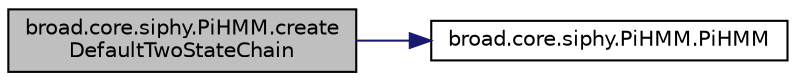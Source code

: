 digraph "broad.core.siphy.PiHMM.createDefaultTwoStateChain"
{
  edge [fontname="Helvetica",fontsize="10",labelfontname="Helvetica",labelfontsize="10"];
  node [fontname="Helvetica",fontsize="10",shape=record];
  rankdir="LR";
  Node1 [label="broad.core.siphy.PiHMM.create\lDefaultTwoStateChain",height=0.2,width=0.4,color="black", fillcolor="grey75", style="filled" fontcolor="black"];
  Node1 -> Node2 [color="midnightblue",fontsize="10",style="solid",fontname="Helvetica"];
  Node2 [label="broad.core.siphy.PiHMM.PiHMM",height=0.2,width=0.4,color="black", fillcolor="white", style="filled",URL="$classbroad_1_1core_1_1siphy_1_1_pi_h_m_m.html#a0d7f4e030eff34eb444086d26d62271f"];
}
